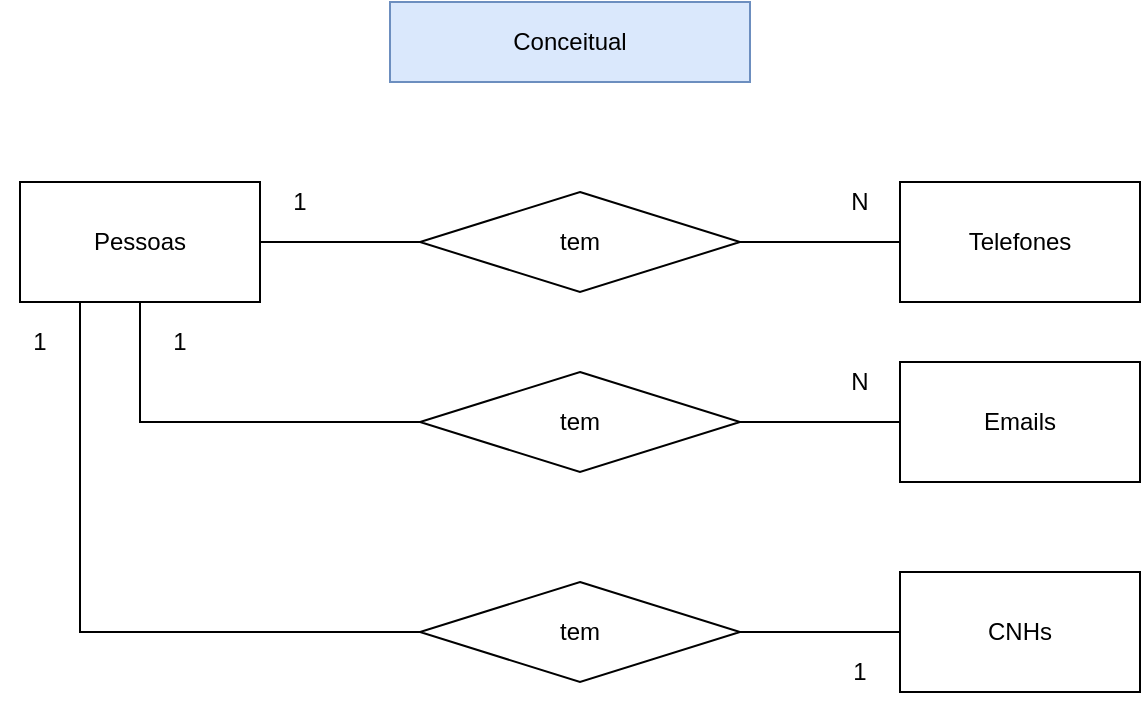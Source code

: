 <mxfile version="12.6.2" type="device" pages="2"><diagram id="-yOh6JqBiyI88e3nL3CV" name="Conceitual"><mxGraphModel dx="865" dy="483" grid="1" gridSize="10" guides="1" tooltips="1" connect="1" arrows="1" fold="1" page="1" pageScale="1" pageWidth="827" pageHeight="1169" math="0" shadow="0"><root><mxCell id="0"/><mxCell id="1" parent="0"/><mxCell id="ZnfIQYaUInMrTpwozNd0-6" style="edgeStyle=orthogonalEdgeStyle;rounded=0;orthogonalLoop=1;jettySize=auto;html=1;entryX=0;entryY=0.5;entryDx=0;entryDy=0;endArrow=none;endFill=0;" parent="1" source="ZnfIQYaUInMrTpwozNd0-1" target="ZnfIQYaUInMrTpwozNd0-2" edge="1"><mxGeometry relative="1" as="geometry"/></mxCell><mxCell id="ZnfIQYaUInMrTpwozNd0-9" style="edgeStyle=orthogonalEdgeStyle;rounded=0;orthogonalLoop=1;jettySize=auto;html=1;entryX=0;entryY=0.5;entryDx=0;entryDy=0;endArrow=none;endFill=0;exitX=0.5;exitY=1;exitDx=0;exitDy=0;" parent="1" source="ZnfIQYaUInMrTpwozNd0-1" target="ZnfIQYaUInMrTpwozNd0-8" edge="1"><mxGeometry relative="1" as="geometry"/></mxCell><mxCell id="ZnfIQYaUInMrTpwozNd0-12" style="edgeStyle=orthogonalEdgeStyle;rounded=0;orthogonalLoop=1;jettySize=auto;html=1;entryX=0;entryY=0.5;entryDx=0;entryDy=0;endArrow=none;endFill=0;exitX=0.25;exitY=1;exitDx=0;exitDy=0;" parent="1" source="ZnfIQYaUInMrTpwozNd0-1" target="ZnfIQYaUInMrTpwozNd0-11" edge="1"><mxGeometry relative="1" as="geometry"/></mxCell><mxCell id="ZnfIQYaUInMrTpwozNd0-1" value="Pessoas" style="rounded=0;whiteSpace=wrap;html=1;" parent="1" vertex="1"><mxGeometry x="138" y="180" width="120" height="60" as="geometry"/></mxCell><mxCell id="ZnfIQYaUInMrTpwozNd0-7" style="edgeStyle=orthogonalEdgeStyle;rounded=0;orthogonalLoop=1;jettySize=auto;html=1;entryX=0;entryY=0.5;entryDx=0;entryDy=0;endArrow=none;endFill=0;" parent="1" source="ZnfIQYaUInMrTpwozNd0-2" target="ZnfIQYaUInMrTpwozNd0-3" edge="1"><mxGeometry relative="1" as="geometry"/></mxCell><mxCell id="ZnfIQYaUInMrTpwozNd0-2" value="tem" style="rhombus;whiteSpace=wrap;html=1;" parent="1" vertex="1"><mxGeometry x="338" y="185" width="160" height="50" as="geometry"/></mxCell><mxCell id="ZnfIQYaUInMrTpwozNd0-3" value="Telefones" style="rounded=0;whiteSpace=wrap;html=1;" parent="1" vertex="1"><mxGeometry x="578" y="180" width="120" height="60" as="geometry"/></mxCell><mxCell id="ZnfIQYaUInMrTpwozNd0-4" value="Emails" style="rounded=0;whiteSpace=wrap;html=1;" parent="1" vertex="1"><mxGeometry x="578" y="270" width="120" height="60" as="geometry"/></mxCell><mxCell id="ZnfIQYaUInMrTpwozNd0-5" value="CNHs" style="rounded=0;whiteSpace=wrap;html=1;" parent="1" vertex="1"><mxGeometry x="578" y="375" width="120" height="60" as="geometry"/></mxCell><mxCell id="ZnfIQYaUInMrTpwozNd0-10" style="edgeStyle=orthogonalEdgeStyle;rounded=0;orthogonalLoop=1;jettySize=auto;html=1;endArrow=none;endFill=0;" parent="1" source="ZnfIQYaUInMrTpwozNd0-8" target="ZnfIQYaUInMrTpwozNd0-4" edge="1"><mxGeometry relative="1" as="geometry"/></mxCell><mxCell id="ZnfIQYaUInMrTpwozNd0-8" value="tem" style="rhombus;whiteSpace=wrap;html=1;" parent="1" vertex="1"><mxGeometry x="338" y="275" width="160" height="50" as="geometry"/></mxCell><mxCell id="ZnfIQYaUInMrTpwozNd0-13" style="edgeStyle=orthogonalEdgeStyle;rounded=0;orthogonalLoop=1;jettySize=auto;html=1;endArrow=none;endFill=0;" parent="1" source="ZnfIQYaUInMrTpwozNd0-11" target="ZnfIQYaUInMrTpwozNd0-5" edge="1"><mxGeometry relative="1" as="geometry"/></mxCell><mxCell id="ZnfIQYaUInMrTpwozNd0-11" value="tem" style="rhombus;whiteSpace=wrap;html=1;" parent="1" vertex="1"><mxGeometry x="338" y="380" width="160" height="50" as="geometry"/></mxCell><mxCell id="ZnfIQYaUInMrTpwozNd0-14" value="1" style="text;html=1;strokeColor=none;fillColor=none;align=center;verticalAlign=middle;whiteSpace=wrap;rounded=0;" parent="1" vertex="1"><mxGeometry x="258" y="170" width="40" height="40" as="geometry"/></mxCell><mxCell id="ZnfIQYaUInMrTpwozNd0-15" value="N" style="text;html=1;strokeColor=none;fillColor=none;align=center;verticalAlign=middle;whiteSpace=wrap;rounded=0;" parent="1" vertex="1"><mxGeometry x="538" y="170" width="40" height="40" as="geometry"/></mxCell><mxCell id="ZnfIQYaUInMrTpwozNd0-16" value="1" style="text;html=1;strokeColor=none;fillColor=none;align=center;verticalAlign=middle;whiteSpace=wrap;rounded=0;" parent="1" vertex="1"><mxGeometry x="198" y="240" width="40" height="40" as="geometry"/></mxCell><mxCell id="ZnfIQYaUInMrTpwozNd0-17" value="N" style="text;html=1;strokeColor=none;fillColor=none;align=center;verticalAlign=middle;whiteSpace=wrap;rounded=0;" parent="1" vertex="1"><mxGeometry x="538" y="260" width="40" height="40" as="geometry"/></mxCell><mxCell id="ZnfIQYaUInMrTpwozNd0-18" value="1" style="text;html=1;strokeColor=none;fillColor=none;align=center;verticalAlign=middle;whiteSpace=wrap;rounded=0;" parent="1" vertex="1"><mxGeometry x="128" y="240" width="40" height="40" as="geometry"/></mxCell><mxCell id="ZnfIQYaUInMrTpwozNd0-19" value="1" style="text;html=1;strokeColor=none;fillColor=none;align=center;verticalAlign=middle;whiteSpace=wrap;rounded=0;" parent="1" vertex="1"><mxGeometry x="538" y="405" width="40" height="40" as="geometry"/></mxCell><mxCell id="ZnfIQYaUInMrTpwozNd0-20" value="Conceitual" style="rounded=0;whiteSpace=wrap;html=1;fillColor=#dae8fc;strokeColor=#6c8ebf;" parent="1" vertex="1"><mxGeometry x="323" y="90" width="180" height="40" as="geometry"/></mxCell></root></mxGraphModel></diagram><diagram id="10schUIJgd3305D7tfDB" name="Lógico"><mxGraphModel dx="1038" dy="531" grid="1" gridSize="10" guides="1" tooltips="1" connect="1" arrows="1" fold="1" page="1" pageScale="1" pageWidth="827" pageHeight="1169" math="0" shadow="0"><root><mxCell id="bUgAjGgq6CbB9ZCInz8M-0"/><mxCell id="bUgAjGgq6CbB9ZCInz8M-1" parent="bUgAjGgq6CbB9ZCInz8M-0"/><mxCell id="WM1-tVsFVo3TlB3I7fVw-0" value="Lógico" style="rounded=0;whiteSpace=wrap;html=1;fillColor=#d5e8d4;strokeColor=#82b366;" vertex="1" parent="bUgAjGgq6CbB9ZCInz8M-1"><mxGeometry x="345" y="40" width="180" height="40" as="geometry"/></mxCell><mxCell id="WM1-tVsFVo3TlB3I7fVw-1" value="Pessoas" style="swimlane;fontStyle=0;childLayout=stackLayout;horizontal=1;startSize=26;fillColor=#e0e0e0;horizontalStack=0;resizeParent=1;resizeParentMax=0;resizeLast=0;collapsible=1;marginBottom=0;swimlaneFillColor=#ffffff;align=center;fontSize=14;" vertex="1" parent="bUgAjGgq6CbB9ZCInz8M-1"><mxGeometry x="453" y="280" width="160" height="92" as="geometry"/></mxCell><mxCell id="WM1-tVsFVo3TlB3I7fVw-2" value="IdPessoa: int" style="shape=partialRectangle;top=0;left=0;right=0;bottom=1;align=left;verticalAlign=middle;fillColor=none;spacingLeft=34;spacingRight=4;overflow=hidden;rotatable=0;points=[[0,0.5],[1,0.5]];portConstraint=eastwest;dropTarget=0;fontStyle=5;fontSize=12;" vertex="1" parent="WM1-tVsFVo3TlB3I7fVw-1"><mxGeometry y="26" width="160" height="30" as="geometry"/></mxCell><mxCell id="WM1-tVsFVo3TlB3I7fVw-3" value="PK" style="shape=partialRectangle;top=0;left=0;bottom=0;fillColor=none;align=left;verticalAlign=middle;spacingLeft=4;spacingRight=4;overflow=hidden;rotatable=0;points=[];portConstraint=eastwest;part=1;fontSize=12;" vertex="1" connectable="0" parent="WM1-tVsFVo3TlB3I7fVw-2"><mxGeometry width="30" height="30" as="geometry"/></mxCell><mxCell id="WM1-tVsFVo3TlB3I7fVw-4" value="Nome: string" style="shape=partialRectangle;top=0;left=0;right=0;bottom=0;align=left;verticalAlign=top;fillColor=none;spacingLeft=34;spacingRight=4;overflow=hidden;rotatable=0;points=[[0,0.5],[1,0.5]];portConstraint=eastwest;dropTarget=0;fontSize=12;" vertex="1" parent="WM1-tVsFVo3TlB3I7fVw-1"><mxGeometry y="56" width="160" height="26" as="geometry"/></mxCell><mxCell id="WM1-tVsFVo3TlB3I7fVw-5" value="" style="shape=partialRectangle;top=0;left=0;bottom=0;fillColor=none;align=left;verticalAlign=top;spacingLeft=4;spacingRight=4;overflow=hidden;rotatable=0;points=[];portConstraint=eastwest;part=1;fontSize=12;" vertex="1" connectable="0" parent="WM1-tVsFVo3TlB3I7fVw-4"><mxGeometry width="30" height="26" as="geometry"/></mxCell><mxCell id="WM1-tVsFVo3TlB3I7fVw-6" value="" style="shape=partialRectangle;top=0;left=0;right=0;bottom=0;align=left;verticalAlign=top;fillColor=none;spacingLeft=34;spacingRight=4;overflow=hidden;rotatable=0;points=[[0,0.5],[1,0.5]];portConstraint=eastwest;dropTarget=0;fontSize=12;" vertex="1" parent="WM1-tVsFVo3TlB3I7fVw-1"><mxGeometry y="82" width="160" height="10" as="geometry"/></mxCell><mxCell id="WM1-tVsFVo3TlB3I7fVw-7" value="" style="shape=partialRectangle;top=0;left=0;bottom=0;fillColor=none;align=left;verticalAlign=top;spacingLeft=4;spacingRight=4;overflow=hidden;rotatable=0;points=[];portConstraint=eastwest;part=1;fontSize=12;" vertex="1" connectable="0" parent="WM1-tVsFVo3TlB3I7fVw-6"><mxGeometry width="30" height="10" as="geometry"/></mxCell><mxCell id="WM1-tVsFVo3TlB3I7fVw-8" value="Emails" style="swimlane;fontStyle=0;childLayout=stackLayout;horizontal=1;startSize=26;fillColor=#e0e0e0;horizontalStack=0;resizeParent=1;resizeParentMax=0;resizeLast=0;collapsible=1;marginBottom=0;swimlaneFillColor=#ffffff;align=center;fontSize=14;" vertex="1" parent="bUgAjGgq6CbB9ZCInz8M-1"><mxGeometry x="453" y="120" width="160" height="112" as="geometry"/></mxCell><mxCell id="WM1-tVsFVo3TlB3I7fVw-9" value="IdEmail: int" style="shape=partialRectangle;top=0;left=0;right=0;bottom=0;align=left;verticalAlign=middle;fillColor=none;spacingLeft=60;spacingRight=4;overflow=hidden;rotatable=0;points=[[0,0.5],[1,0.5]];portConstraint=eastwest;dropTarget=0;fontStyle=5;fontSize=12;" vertex="1" parent="WM1-tVsFVo3TlB3I7fVw-8"><mxGeometry y="26" width="160" height="30" as="geometry"/></mxCell><mxCell id="WM1-tVsFVo3TlB3I7fVw-10" value="PK" style="shape=partialRectangle;fontStyle=1;top=0;left=0;bottom=0;fillColor=none;align=left;verticalAlign=middle;spacingLeft=4;spacingRight=4;overflow=hidden;rotatable=0;points=[];portConstraint=eastwest;part=1;fontSize=12;" vertex="1" connectable="0" parent="WM1-tVsFVo3TlB3I7fVw-9"><mxGeometry width="56" height="30" as="geometry"/></mxCell><mxCell id="WM1-tVsFVo3TlB3I7fVw-11" value="IdPessoa: int" style="shape=partialRectangle;top=0;left=0;right=0;bottom=1;align=left;verticalAlign=middle;fillColor=none;spacingLeft=60;spacingRight=4;overflow=hidden;rotatable=0;points=[[0,0.5],[1,0.5]];portConstraint=eastwest;dropTarget=0;fontStyle=5;fontSize=12;" vertex="1" parent="WM1-tVsFVo3TlB3I7fVw-8"><mxGeometry y="56" width="160" height="30" as="geometry"/></mxCell><mxCell id="WM1-tVsFVo3TlB3I7fVw-12" value="FK" style="shape=partialRectangle;fontStyle=1;top=0;left=0;bottom=0;fillColor=none;align=left;verticalAlign=middle;spacingLeft=4;spacingRight=4;overflow=hidden;rotatable=0;points=[];portConstraint=eastwest;part=1;fontSize=12;" vertex="1" connectable="0" parent="WM1-tVsFVo3TlB3I7fVw-11"><mxGeometry width="56" height="30" as="geometry"/></mxCell><mxCell id="WM1-tVsFVo3TlB3I7fVw-13" value="Descricao: string" style="shape=partialRectangle;top=0;left=0;right=0;bottom=0;align=left;verticalAlign=top;fillColor=none;spacingLeft=60;spacingRight=4;overflow=hidden;rotatable=0;points=[[0,0.5],[1,0.5]];portConstraint=eastwest;dropTarget=0;fontSize=12;" vertex="1" parent="WM1-tVsFVo3TlB3I7fVw-8"><mxGeometry y="86" width="160" height="26" as="geometry"/></mxCell><mxCell id="WM1-tVsFVo3TlB3I7fVw-14" value="" style="shape=partialRectangle;top=0;left=0;bottom=0;fillColor=none;align=left;verticalAlign=top;spacingLeft=4;spacingRight=4;overflow=hidden;rotatable=0;points=[];portConstraint=eastwest;part=1;fontSize=12;" vertex="1" connectable="0" parent="WM1-tVsFVo3TlB3I7fVw-13"><mxGeometry width="56" height="26" as="geometry"/></mxCell><mxCell id="WM1-tVsFVo3TlB3I7fVw-15" value="Telefones" style="swimlane;fontStyle=0;childLayout=stackLayout;horizontal=1;startSize=26;fillColor=#e0e0e0;horizontalStack=0;resizeParent=1;resizeParentMax=0;resizeLast=0;collapsible=1;marginBottom=0;swimlaneFillColor=#ffffff;align=center;fontSize=14;" vertex="1" parent="bUgAjGgq6CbB9ZCInz8M-1"><mxGeometry x="453" y="440" width="160" height="112" as="geometry"/></mxCell><mxCell id="WM1-tVsFVo3TlB3I7fVw-16" value="IdTelefone: int" style="shape=partialRectangle;top=0;left=0;right=0;bottom=0;align=left;verticalAlign=middle;fillColor=none;spacingLeft=60;spacingRight=4;overflow=hidden;rotatable=0;points=[[0,0.5],[1,0.5]];portConstraint=eastwest;dropTarget=0;fontStyle=5;fontSize=12;" vertex="1" parent="WM1-tVsFVo3TlB3I7fVw-15"><mxGeometry y="26" width="160" height="30" as="geometry"/></mxCell><mxCell id="WM1-tVsFVo3TlB3I7fVw-17" value="PK" style="shape=partialRectangle;fontStyle=1;top=0;left=0;bottom=0;fillColor=none;align=left;verticalAlign=middle;spacingLeft=4;spacingRight=4;overflow=hidden;rotatable=0;points=[];portConstraint=eastwest;part=1;fontSize=12;" vertex="1" connectable="0" parent="WM1-tVsFVo3TlB3I7fVw-16"><mxGeometry width="56" height="30" as="geometry"/></mxCell><mxCell id="WM1-tVsFVo3TlB3I7fVw-18" value="IdPessoa: int" style="shape=partialRectangle;top=0;left=0;right=0;bottom=1;align=left;verticalAlign=middle;fillColor=none;spacingLeft=60;spacingRight=4;overflow=hidden;rotatable=0;points=[[0,0.5],[1,0.5]];portConstraint=eastwest;dropTarget=0;fontStyle=5;fontSize=12;" vertex="1" parent="WM1-tVsFVo3TlB3I7fVw-15"><mxGeometry y="56" width="160" height="30" as="geometry"/></mxCell><mxCell id="WM1-tVsFVo3TlB3I7fVw-19" value="FK" style="shape=partialRectangle;fontStyle=1;top=0;left=0;bottom=0;fillColor=none;align=left;verticalAlign=middle;spacingLeft=4;spacingRight=4;overflow=hidden;rotatable=0;points=[];portConstraint=eastwest;part=1;fontSize=12;" vertex="1" connectable="0" parent="WM1-tVsFVo3TlB3I7fVw-18"><mxGeometry width="56" height="30" as="geometry"/></mxCell><mxCell id="WM1-tVsFVo3TlB3I7fVw-20" value="Descricao: string" style="shape=partialRectangle;top=0;left=0;right=0;bottom=0;align=left;verticalAlign=top;fillColor=none;spacingLeft=60;spacingRight=4;overflow=hidden;rotatable=0;points=[[0,0.5],[1,0.5]];portConstraint=eastwest;dropTarget=0;fontSize=12;" vertex="1" parent="WM1-tVsFVo3TlB3I7fVw-15"><mxGeometry y="86" width="160" height="26" as="geometry"/></mxCell><mxCell id="WM1-tVsFVo3TlB3I7fVw-21" value="" style="shape=partialRectangle;top=0;left=0;bottom=0;fillColor=none;align=left;verticalAlign=top;spacingLeft=4;spacingRight=4;overflow=hidden;rotatable=0;points=[];portConstraint=eastwest;part=1;fontSize=12;" vertex="1" connectable="0" parent="WM1-tVsFVo3TlB3I7fVw-20"><mxGeometry width="56" height="26" as="geometry"/></mxCell><mxCell id="WM1-tVsFVo3TlB3I7fVw-22" value="CNHs" style="swimlane;fontStyle=0;childLayout=stackLayout;horizontal=1;startSize=26;fillColor=#e0e0e0;horizontalStack=0;resizeParent=1;resizeParentMax=0;resizeLast=0;collapsible=1;marginBottom=0;swimlaneFillColor=#ffffff;align=center;fontSize=14;" vertex="1" parent="bUgAjGgq6CbB9ZCInz8M-1"><mxGeometry x="213" y="280" width="160" height="112" as="geometry"/></mxCell><mxCell id="WM1-tVsFVo3TlB3I7fVw-23" value="IdCNH: int" style="shape=partialRectangle;top=0;left=0;right=0;bottom=0;align=left;verticalAlign=middle;fillColor=none;spacingLeft=60;spacingRight=4;overflow=hidden;rotatable=0;points=[[0,0.5],[1,0.5]];portConstraint=eastwest;dropTarget=0;fontStyle=5;fontSize=12;" vertex="1" parent="WM1-tVsFVo3TlB3I7fVw-22"><mxGeometry y="26" width="160" height="30" as="geometry"/></mxCell><mxCell id="WM1-tVsFVo3TlB3I7fVw-24" value="PK" style="shape=partialRectangle;fontStyle=1;top=0;left=0;bottom=0;fillColor=none;align=left;verticalAlign=middle;spacingLeft=4;spacingRight=4;overflow=hidden;rotatable=0;points=[];portConstraint=eastwest;part=1;fontSize=12;" vertex="1" connectable="0" parent="WM1-tVsFVo3TlB3I7fVw-23"><mxGeometry width="56" height="30" as="geometry"/></mxCell><mxCell id="WM1-tVsFVo3TlB3I7fVw-25" value="IdPessoa: int" style="shape=partialRectangle;top=0;left=0;right=0;bottom=1;align=left;verticalAlign=middle;fillColor=none;spacingLeft=60;spacingRight=4;overflow=hidden;rotatable=0;points=[[0,0.5],[1,0.5]];portConstraint=eastwest;dropTarget=0;fontStyle=5;fontSize=12;" vertex="1" parent="WM1-tVsFVo3TlB3I7fVw-22"><mxGeometry y="56" width="160" height="30" as="geometry"/></mxCell><mxCell id="WM1-tVsFVo3TlB3I7fVw-26" value="FK" style="shape=partialRectangle;fontStyle=1;top=0;left=0;bottom=0;fillColor=none;align=left;verticalAlign=middle;spacingLeft=4;spacingRight=4;overflow=hidden;rotatable=0;points=[];portConstraint=eastwest;part=1;fontSize=12;" vertex="1" connectable="0" parent="WM1-tVsFVo3TlB3I7fVw-25"><mxGeometry width="56" height="30" as="geometry"/></mxCell><mxCell id="WM1-tVsFVo3TlB3I7fVw-27" value="Descricao: string" style="shape=partialRectangle;top=0;left=0;right=0;bottom=0;align=left;verticalAlign=top;fillColor=none;spacingLeft=60;spacingRight=4;overflow=hidden;rotatable=0;points=[[0,0.5],[1,0.5]];portConstraint=eastwest;dropTarget=0;fontSize=12;" vertex="1" parent="WM1-tVsFVo3TlB3I7fVw-22"><mxGeometry y="86" width="160" height="26" as="geometry"/></mxCell><mxCell id="WM1-tVsFVo3TlB3I7fVw-28" value="" style="shape=partialRectangle;top=0;left=0;bottom=0;fillColor=none;align=left;verticalAlign=top;spacingLeft=4;spacingRight=4;overflow=hidden;rotatable=0;points=[];portConstraint=eastwest;part=1;fontSize=12;" vertex="1" connectable="0" parent="WM1-tVsFVo3TlB3I7fVw-27"><mxGeometry width="56" height="26" as="geometry"/></mxCell><mxCell id="TlZqD_4o6tvtPwlKTkD_-3" value="" style="edgeStyle=entityRelationEdgeStyle;fontSize=12;html=1;endArrow=ERmany;" edge="1" parent="bUgAjGgq6CbB9ZCInz8M-1" source="WM1-tVsFVo3TlB3I7fVw-2" target="WM1-tVsFVo3TlB3I7fVw-18"><mxGeometry width="100" height="100" relative="1" as="geometry"><mxPoint x="210" y="680" as="sourcePoint"/><mxPoint x="310" y="580" as="targetPoint"/></mxGeometry></mxCell><mxCell id="TlZqD_4o6tvtPwlKTkD_-4" value="" style="edgeStyle=entityRelationEdgeStyle;fontSize=12;html=1;endArrow=ERmany;" edge="1" parent="bUgAjGgq6CbB9ZCInz8M-1" source="WM1-tVsFVo3TlB3I7fVw-2" target="WM1-tVsFVo3TlB3I7fVw-11"><mxGeometry width="100" height="100" relative="1" as="geometry"><mxPoint x="680" y="260" as="sourcePoint"/><mxPoint x="780" y="160" as="targetPoint"/></mxGeometry></mxCell><mxCell id="TlZqD_4o6tvtPwlKTkD_-5" value="" style="edgeStyle=entityRelationEdgeStyle;fontSize=12;html=1;endArrow=ERmandOne;startArrow=ERmandOne;" edge="1" parent="bUgAjGgq6CbB9ZCInz8M-1" source="WM1-tVsFVo3TlB3I7fVw-25" target="WM1-tVsFVo3TlB3I7fVw-2"><mxGeometry width="100" height="100" relative="1" as="geometry"><mxPoint x="210" y="680" as="sourcePoint"/><mxPoint x="310" y="580" as="targetPoint"/></mxGeometry></mxCell></root></mxGraphModel></diagram></mxfile>